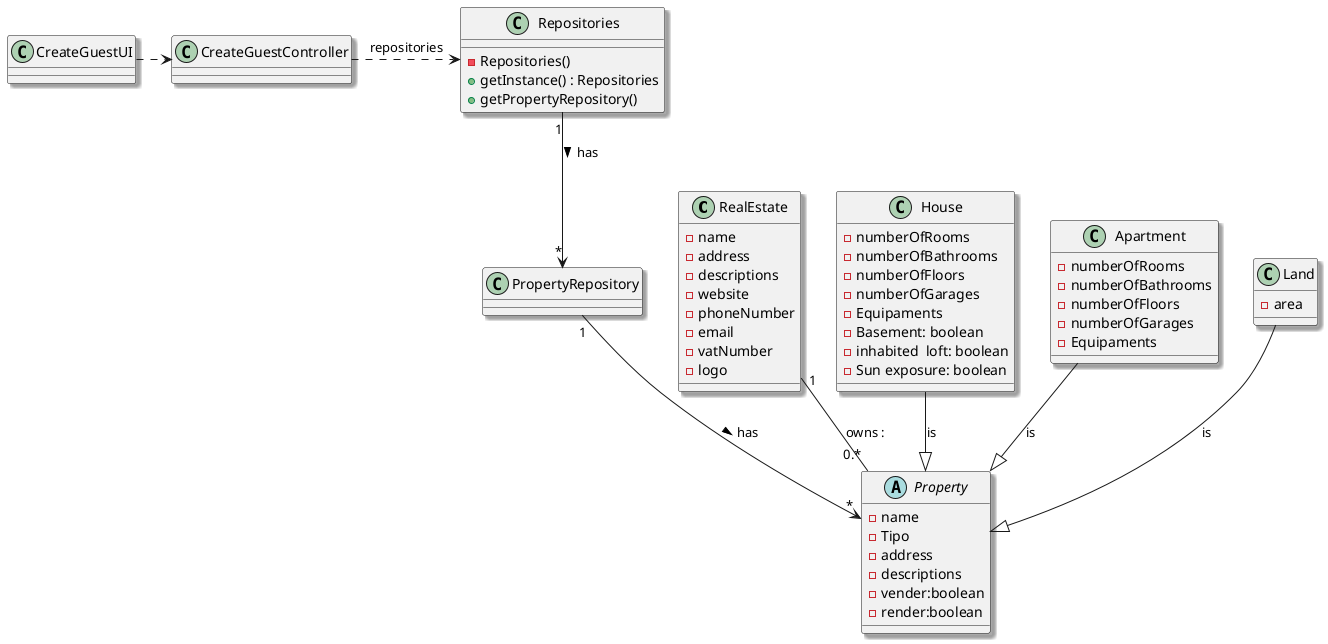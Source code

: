 @startuml
skinparam monochrome false
skinparam packageStyle rectangle
skinparam shadowing true
top to bottom direction

skinparam classAttributeIconSize "2"


class RealEstate {
    - name
    - address
    - descriptions
    - website
    - phoneNumber
    - email
    - vatNumber
    - logo
}
class House{
    - numberOfRooms
    - numberOfBathrooms
    - numberOfFloors
    - numberOfGarages
    - Equipaments
    - Basement: boolean
    - inhabited  loft: boolean
    - Sun exposure: boolean
}
class Apartment{
    - numberOfRooms
    - numberOfBathrooms
    - numberOfFloors
    - numberOfGarages
    - Equipaments

}
class Land{
    - area
}
abstract class Property {
    - name
    - Tipo
    - address
    - descriptions
    - vender:boolean
    - render:boolean
}

class Repositories {
    - Repositories()
    + getInstance() : Repositories
    + getPropertyRepository()

}
class CreateGuestUI{
}

class CreateGuestController{

}
class PropertyRepository{

}

CreateGuestUI .> CreateGuestController
CreateGuestController .> Repositories : repositories
Repositories "1" --> "*" PropertyRepository : has >
PropertyRepository "1" --> "*" Property : has >
House  --|>  Property  : is
Apartment  --|>  Property : is
Land  --|>  Property : is
RealEstate "1"--"0.*" Property: owns :


@enduml